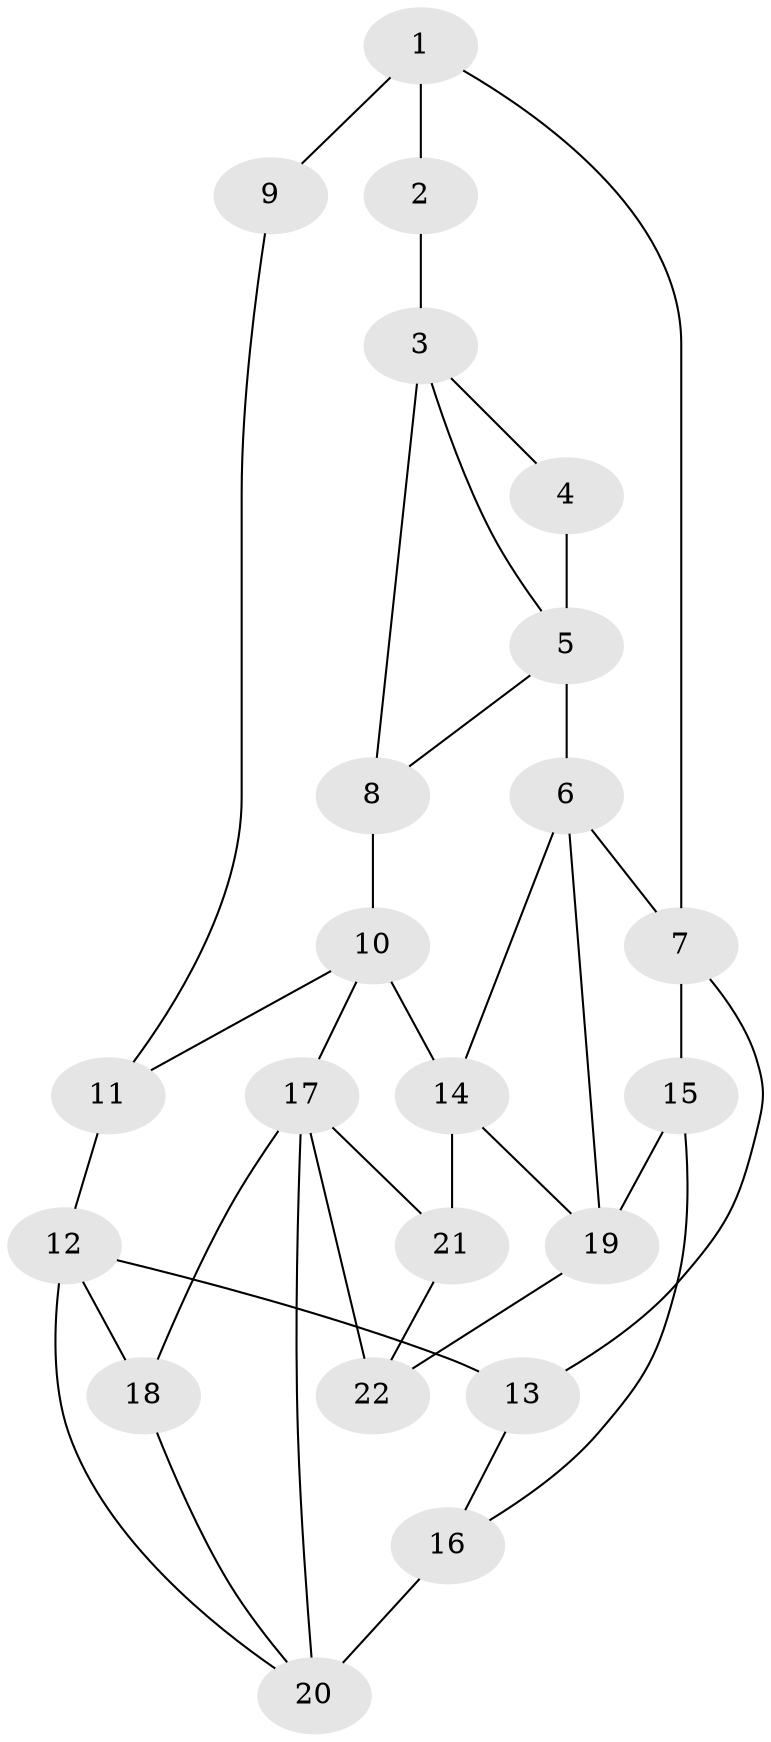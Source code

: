 // original degree distribution, {3: 0.02857142857142857, 4: 0.24285714285714285, 6: 0.21428571428571427, 5: 0.5142857142857142}
// Generated by graph-tools (version 1.1) at 2025/54/03/04/25 22:54:43]
// undirected, 22 vertices, 37 edges
graph export_dot {
  node [color=gray90,style=filled];
  1;
  2;
  3;
  4;
  5;
  6;
  7;
  8;
  9;
  10;
  11;
  12;
  13;
  14;
  15;
  16;
  17;
  18;
  19;
  20;
  21;
  22;
  1 -- 2 [weight=2.0];
  1 -- 7 [weight=1.0];
  1 -- 9 [weight=2.0];
  2 -- 3 [weight=2.0];
  3 -- 4 [weight=1.0];
  3 -- 5 [weight=1.0];
  3 -- 8 [weight=2.0];
  4 -- 5 [weight=2.0];
  5 -- 6 [weight=2.0];
  5 -- 8 [weight=1.0];
  6 -- 7 [weight=1.0];
  6 -- 14 [weight=1.0];
  6 -- 19 [weight=1.0];
  7 -- 13 [weight=1.0];
  7 -- 15 [weight=3.0];
  8 -- 10 [weight=2.0];
  9 -- 11 [weight=1.0];
  10 -- 11 [weight=1.0];
  10 -- 14 [weight=2.0];
  10 -- 17 [weight=1.0];
  11 -- 12 [weight=2.0];
  12 -- 13 [weight=2.0];
  12 -- 18 [weight=1.0];
  12 -- 20 [weight=1.0];
  13 -- 16 [weight=1.0];
  14 -- 19 [weight=1.0];
  14 -- 21 [weight=2.0];
  15 -- 16 [weight=2.0];
  15 -- 19 [weight=1.0];
  16 -- 20 [weight=3.0];
  17 -- 18 [weight=1.0];
  17 -- 20 [weight=1.0];
  17 -- 21 [weight=1.0];
  17 -- 22 [weight=2.0];
  18 -- 20 [weight=1.0];
  19 -- 22 [weight=1.0];
  21 -- 22 [weight=1.0];
}
